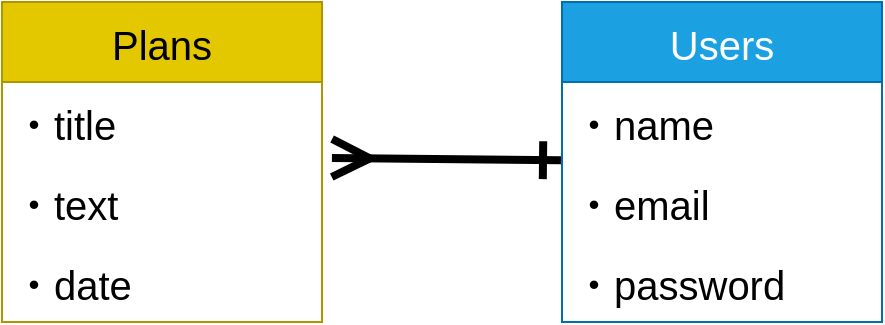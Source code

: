 <mxfile>
    <diagram id="kwNpp1nVpcEEoIkNJHyN" name="ページ1">
        <mxGraphModel dx="524" dy="542" grid="1" gridSize="10" guides="1" tooltips="1" connect="1" arrows="1" fold="1" page="1" pageScale="1" pageWidth="827" pageHeight="1169" math="0" shadow="0">
            <root>
                <mxCell id="0"/>
                <mxCell id="1" parent="0"/>
                <mxCell id="2" value="Plans" style="swimlane;fontStyle=0;childLayout=stackLayout;horizontal=1;startSize=40;horizontalStack=0;resizeParent=1;resizeParentMax=0;resizeLast=0;collapsible=1;marginBottom=0;align=center;fontSize=20;fillColor=#e3c800;strokeColor=#B09500;swimlaneFillColor=#ffffff;fontColor=#000000;" vertex="1" parent="1">
                    <mxGeometry x="40" y="40" width="160" height="160" as="geometry"/>
                </mxCell>
                <mxCell id="3" value="・title" style="text;strokeColor=none;fillColor=none;spacingLeft=4;spacingRight=4;overflow=hidden;rotatable=0;points=[[0,0.5],[1,0.5]];portConstraint=eastwest;fontSize=20;align=left;verticalAlign=middle;fontColor=#000000;" vertex="1" parent="2">
                    <mxGeometry y="40" width="160" height="40" as="geometry"/>
                </mxCell>
                <mxCell id="4" value="・text" style="text;strokeColor=none;fillColor=none;spacingLeft=4;spacingRight=4;overflow=hidden;rotatable=0;points=[[0,0.5],[1,0.5]];portConstraint=eastwest;fontSize=20;verticalAlign=middle;fontColor=#000000;" vertex="1" parent="2">
                    <mxGeometry y="80" width="160" height="40" as="geometry"/>
                </mxCell>
                <mxCell id="6" value="・date" style="text;strokeColor=none;fillColor=none;spacingLeft=4;spacingRight=4;overflow=hidden;rotatable=0;points=[[0,0.5],[1,0.5]];portConstraint=eastwest;fontSize=20;verticalAlign=middle;horizontal=1;labelPosition=center;verticalLabelPosition=middle;align=left;fontColor=#000000;" vertex="1" parent="2">
                    <mxGeometry y="120" width="160" height="40" as="geometry"/>
                </mxCell>
                <mxCell id="12" style="edgeStyle=none;html=1;entryX=1.031;entryY=-0.05;entryDx=0;entryDy=0;entryPerimeter=0;startArrow=ERone;startFill=0;endArrow=ERmany;endFill=0;strokeWidth=4;endSize=14;startSize=14;" edge="1" parent="1" source="8" target="4">
                    <mxGeometry relative="1" as="geometry"/>
                </mxCell>
                <mxCell id="8" value="Users" style="swimlane;fontStyle=0;childLayout=stackLayout;horizontal=1;startSize=40;horizontalStack=0;resizeParent=1;resizeParentMax=0;resizeLast=0;collapsible=1;marginBottom=0;align=center;fontSize=20;fontColor=#ffffff;fillColor=#1ba1e2;strokeColor=#006EAF;swimlaneFillColor=#ffffff;" vertex="1" parent="1">
                    <mxGeometry x="320" y="40" width="160" height="160" as="geometry"/>
                </mxCell>
                <mxCell id="9" value="・name" style="text;strokeColor=none;fillColor=none;spacingLeft=4;spacingRight=4;overflow=hidden;rotatable=0;points=[[0,0.5],[1,0.5]];portConstraint=eastwest;fontSize=20;verticalAlign=middle;fontColor=#000000;" vertex="1" parent="8">
                    <mxGeometry y="40" width="160" height="40" as="geometry"/>
                </mxCell>
                <mxCell id="10" value="・email" style="text;strokeColor=none;fillColor=none;spacingLeft=4;spacingRight=4;overflow=hidden;rotatable=0;points=[[0,0.5],[1,0.5]];portConstraint=eastwest;fontSize=20;verticalAlign=middle;fontColor=#000000;" vertex="1" parent="8">
                    <mxGeometry y="80" width="160" height="40" as="geometry"/>
                </mxCell>
                <mxCell id="11" value="・password" style="text;strokeColor=none;fillColor=none;spacingLeft=4;spacingRight=4;overflow=hidden;rotatable=0;points=[[0,0.5],[1,0.5]];portConstraint=eastwest;fontSize=20;verticalAlign=middle;fontColor=#000000;" vertex="1" parent="8">
                    <mxGeometry y="120" width="160" height="40" as="geometry"/>
                </mxCell>
            </root>
        </mxGraphModel>
    </diagram>
</mxfile>